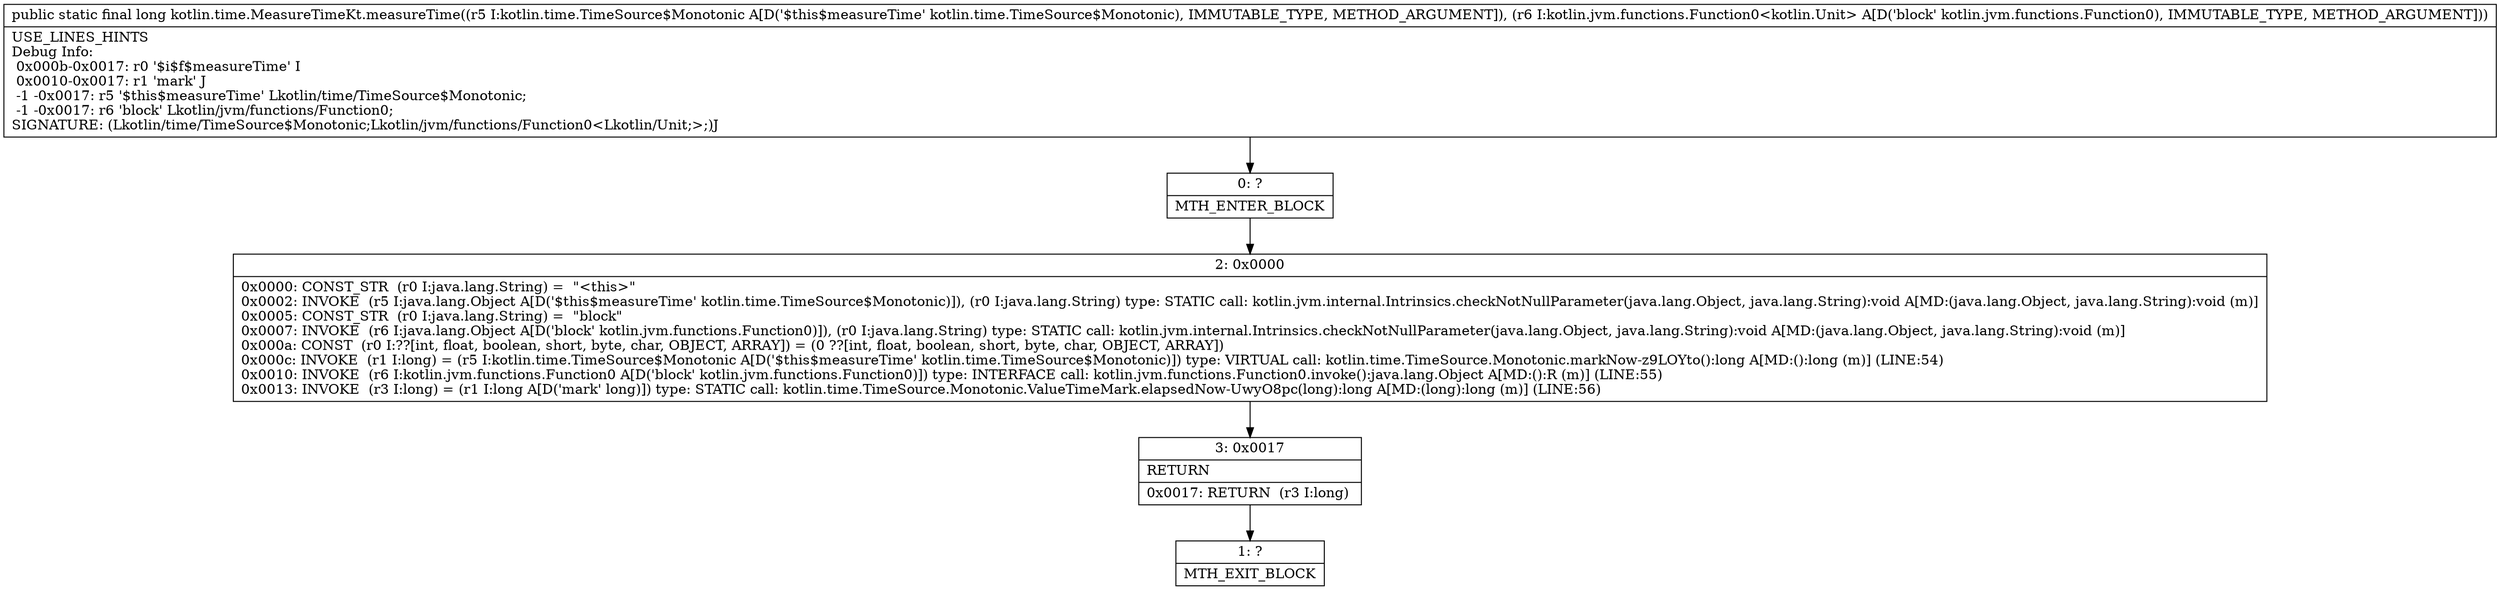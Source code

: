 digraph "CFG forkotlin.time.MeasureTimeKt.measureTime(Lkotlin\/time\/TimeSource$Monotonic;Lkotlin\/jvm\/functions\/Function0;)J" {
Node_0 [shape=record,label="{0\:\ ?|MTH_ENTER_BLOCK\l}"];
Node_2 [shape=record,label="{2\:\ 0x0000|0x0000: CONST_STR  (r0 I:java.lang.String) =  \"\<this\>\" \l0x0002: INVOKE  (r5 I:java.lang.Object A[D('$this$measureTime' kotlin.time.TimeSource$Monotonic)]), (r0 I:java.lang.String) type: STATIC call: kotlin.jvm.internal.Intrinsics.checkNotNullParameter(java.lang.Object, java.lang.String):void A[MD:(java.lang.Object, java.lang.String):void (m)]\l0x0005: CONST_STR  (r0 I:java.lang.String) =  \"block\" \l0x0007: INVOKE  (r6 I:java.lang.Object A[D('block' kotlin.jvm.functions.Function0)]), (r0 I:java.lang.String) type: STATIC call: kotlin.jvm.internal.Intrinsics.checkNotNullParameter(java.lang.Object, java.lang.String):void A[MD:(java.lang.Object, java.lang.String):void (m)]\l0x000a: CONST  (r0 I:??[int, float, boolean, short, byte, char, OBJECT, ARRAY]) = (0 ??[int, float, boolean, short, byte, char, OBJECT, ARRAY]) \l0x000c: INVOKE  (r1 I:long) = (r5 I:kotlin.time.TimeSource$Monotonic A[D('$this$measureTime' kotlin.time.TimeSource$Monotonic)]) type: VIRTUAL call: kotlin.time.TimeSource.Monotonic.markNow\-z9LOYto():long A[MD:():long (m)] (LINE:54)\l0x0010: INVOKE  (r6 I:kotlin.jvm.functions.Function0 A[D('block' kotlin.jvm.functions.Function0)]) type: INTERFACE call: kotlin.jvm.functions.Function0.invoke():java.lang.Object A[MD:():R (m)] (LINE:55)\l0x0013: INVOKE  (r3 I:long) = (r1 I:long A[D('mark' long)]) type: STATIC call: kotlin.time.TimeSource.Monotonic.ValueTimeMark.elapsedNow\-UwyO8pc(long):long A[MD:(long):long (m)] (LINE:56)\l}"];
Node_3 [shape=record,label="{3\:\ 0x0017|RETURN\l|0x0017: RETURN  (r3 I:long) \l}"];
Node_1 [shape=record,label="{1\:\ ?|MTH_EXIT_BLOCK\l}"];
MethodNode[shape=record,label="{public static final long kotlin.time.MeasureTimeKt.measureTime((r5 I:kotlin.time.TimeSource$Monotonic A[D('$this$measureTime' kotlin.time.TimeSource$Monotonic), IMMUTABLE_TYPE, METHOD_ARGUMENT]), (r6 I:kotlin.jvm.functions.Function0\<kotlin.Unit\> A[D('block' kotlin.jvm.functions.Function0), IMMUTABLE_TYPE, METHOD_ARGUMENT]))  | USE_LINES_HINTS\lDebug Info:\l  0x000b\-0x0017: r0 '$i$f$measureTime' I\l  0x0010\-0x0017: r1 'mark' J\l  \-1 \-0x0017: r5 '$this$measureTime' Lkotlin\/time\/TimeSource$Monotonic;\l  \-1 \-0x0017: r6 'block' Lkotlin\/jvm\/functions\/Function0;\lSIGNATURE: (Lkotlin\/time\/TimeSource$Monotonic;Lkotlin\/jvm\/functions\/Function0\<Lkotlin\/Unit;\>;)J\l}"];
MethodNode -> Node_0;Node_0 -> Node_2;
Node_2 -> Node_3;
Node_3 -> Node_1;
}

